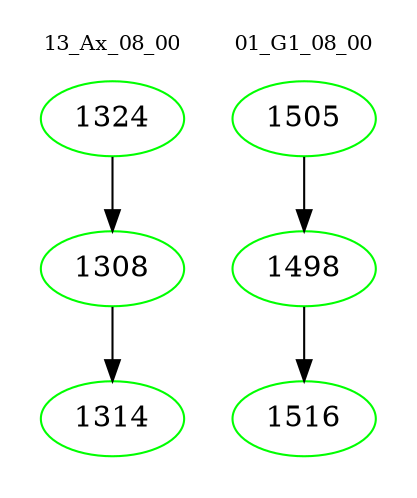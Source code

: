 digraph{
subgraph cluster_0 {
color = white
label = "13_Ax_08_00";
fontsize=10;
T0_1324 [label="1324", color="green"]
T0_1324 -> T0_1308 [color="black"]
T0_1308 [label="1308", color="green"]
T0_1308 -> T0_1314 [color="black"]
T0_1314 [label="1314", color="green"]
}
subgraph cluster_1 {
color = white
label = "01_G1_08_00";
fontsize=10;
T1_1505 [label="1505", color="green"]
T1_1505 -> T1_1498 [color="black"]
T1_1498 [label="1498", color="green"]
T1_1498 -> T1_1516 [color="black"]
T1_1516 [label="1516", color="green"]
}
}
